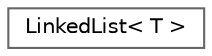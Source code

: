 digraph "Graphical Class Hierarchy"
{
 // LATEX_PDF_SIZE
  bgcolor="transparent";
  edge [fontname=Helvetica,fontsize=10,labelfontname=Helvetica,labelfontsize=10];
  node [fontname=Helvetica,fontsize=10,shape=box,height=0.2,width=0.4];
  rankdir="LR";
  Node0 [id="Node000000",label="LinkedList\< T \>",height=0.2,width=0.4,color="grey40", fillcolor="white", style="filled",URL="$class_linked_list.html",tooltip=" "];
}
